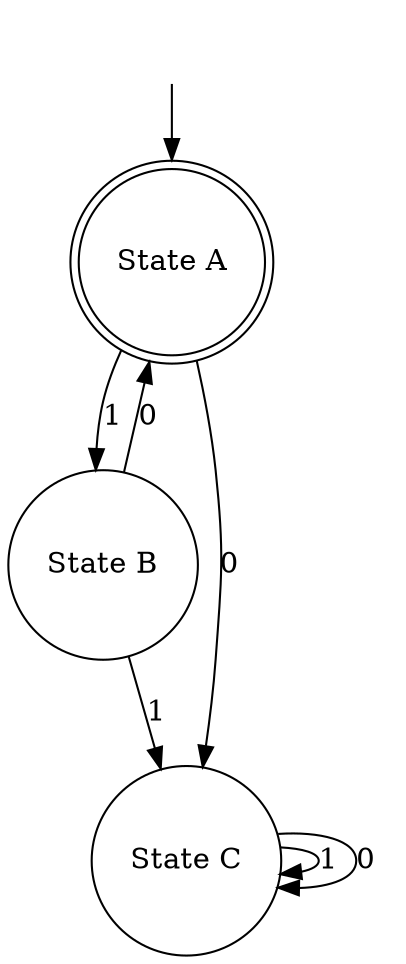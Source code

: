 digraph finite_state_machine {
	__start0 [label="" shape=none]
	"State B" [label="State B" shape=circle]
	"State A" [label="State A" shape=doublecircle]
	"State C" [label="State C" shape=circle]
	__start0 -> "State A" [label=""]
	"State B" -> "State C" [label=1]
	"State B" -> "State A" [label=0]
	"State A" -> "State B" [label=1]
	"State A" -> "State C" [label=0]
	"State C" -> "State C" [label=1]
	"State C" -> "State C" [label=0]
}